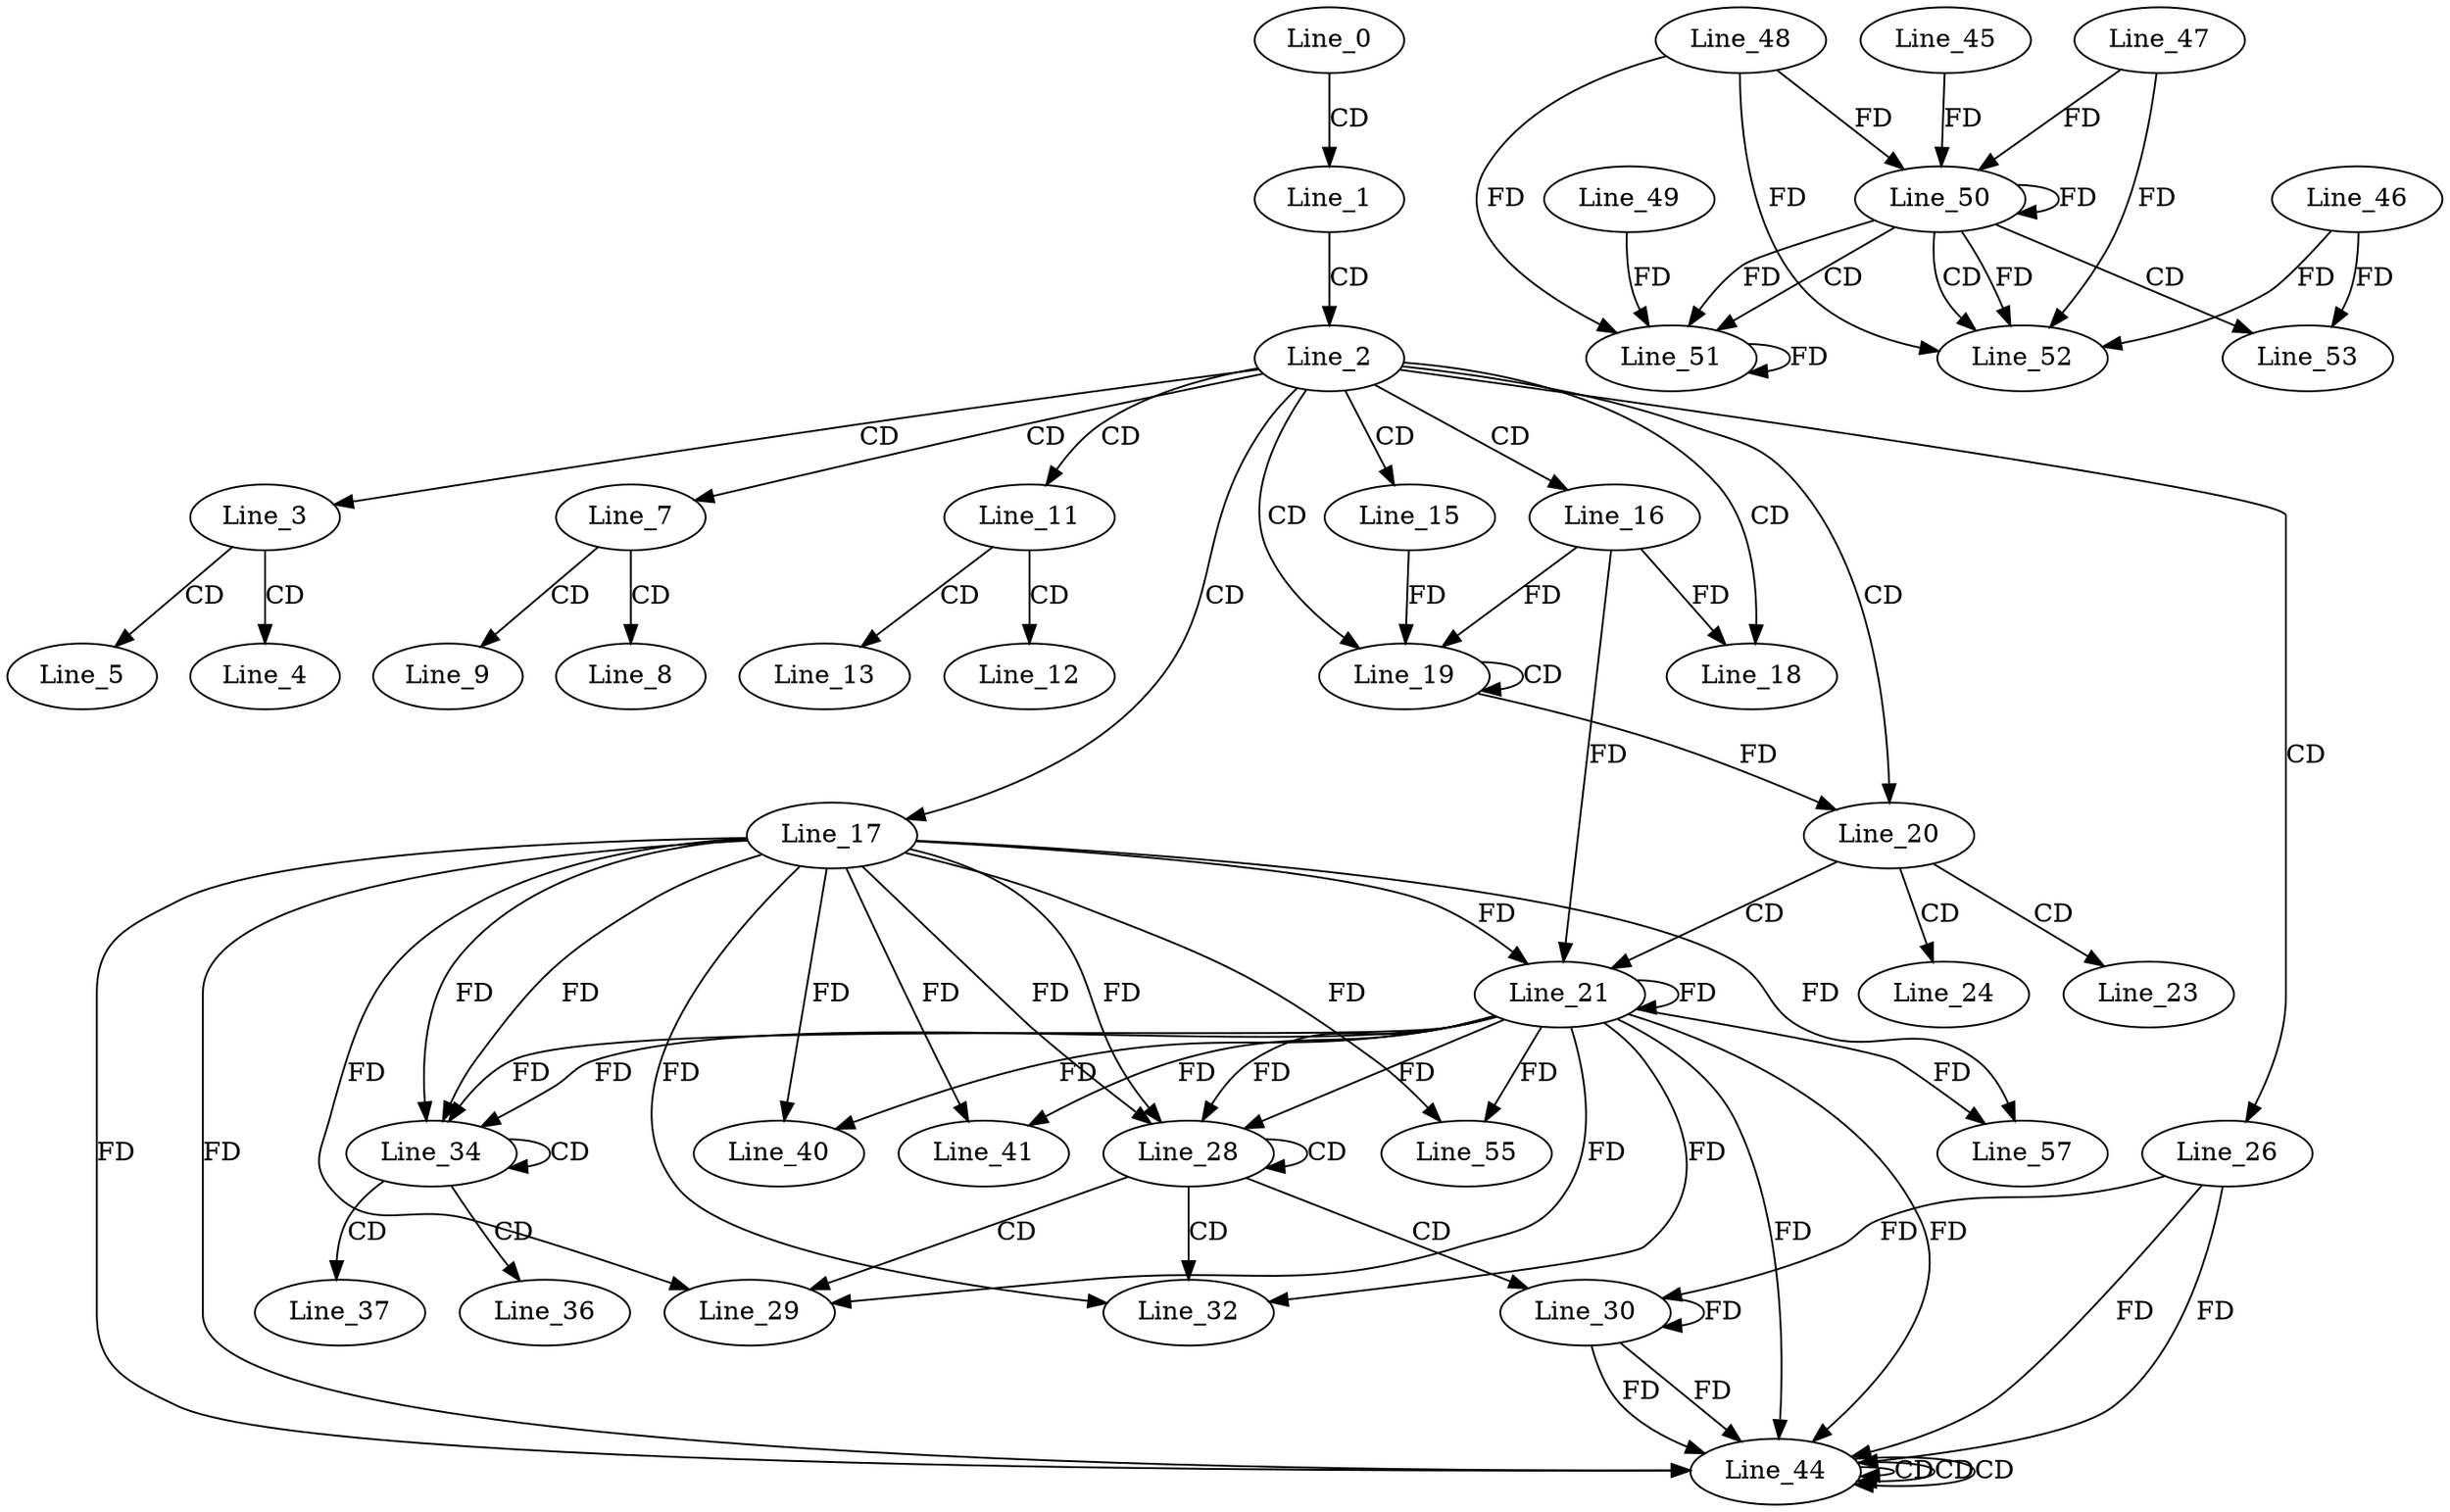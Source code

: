 digraph G {
  Line_0;
  Line_1;
  Line_2;
  Line_3;
  Line_4;
  Line_5;
  Line_7;
  Line_8;
  Line_9;
  Line_11;
  Line_12;
  Line_13;
  Line_15;
  Line_16;
  Line_17;
  Line_18;
  Line_19;
  Line_19;
  Line_20;
  Line_21;
  Line_21;
  Line_23;
  Line_24;
  Line_26;
  Line_28;
  Line_28;
  Line_29;
  Line_29;
  Line_30;
  Line_32;
  Line_34;
  Line_34;
  Line_36;
  Line_37;
  Line_40;
  Line_41;
  Line_44;
  Line_44;
  Line_44;
  Line_44;
  Line_44;
  Line_44;
  Line_50;
  Line_48;
  Line_50;
  Line_45;
  Line_47;
  Line_50;
  Line_51;
  Line_49;
  Line_52;
  Line_46;
  Line_53;
  Line_55;
  Line_57;
  Line_0 -> Line_1 [ label="CD" ];
  Line_1 -> Line_2 [ label="CD" ];
  Line_2 -> Line_3 [ label="CD" ];
  Line_3 -> Line_4 [ label="CD" ];
  Line_3 -> Line_5 [ label="CD" ];
  Line_2 -> Line_7 [ label="CD" ];
  Line_7 -> Line_8 [ label="CD" ];
  Line_7 -> Line_9 [ label="CD" ];
  Line_2 -> Line_11 [ label="CD" ];
  Line_11 -> Line_12 [ label="CD" ];
  Line_11 -> Line_13 [ label="CD" ];
  Line_2 -> Line_15 [ label="CD" ];
  Line_2 -> Line_16 [ label="CD" ];
  Line_2 -> Line_17 [ label="CD" ];
  Line_2 -> Line_18 [ label="CD" ];
  Line_16 -> Line_18 [ label="FD" ];
  Line_2 -> Line_19 [ label="CD" ];
  Line_19 -> Line_19 [ label="CD" ];
  Line_16 -> Line_19 [ label="FD" ];
  Line_15 -> Line_19 [ label="FD" ];
  Line_2 -> Line_20 [ label="CD" ];
  Line_19 -> Line_20 [ label="FD" ];
  Line_20 -> Line_21 [ label="CD" ];
  Line_17 -> Line_21 [ label="FD" ];
  Line_21 -> Line_21 [ label="FD" ];
  Line_16 -> Line_21 [ label="FD" ];
  Line_20 -> Line_23 [ label="CD" ];
  Line_20 -> Line_24 [ label="CD" ];
  Line_2 -> Line_26 [ label="CD" ];
  Line_17 -> Line_28 [ label="FD" ];
  Line_21 -> Line_28 [ label="FD" ];
  Line_28 -> Line_28 [ label="CD" ];
  Line_17 -> Line_28 [ label="FD" ];
  Line_21 -> Line_28 [ label="FD" ];
  Line_28 -> Line_29 [ label="CD" ];
  Line_17 -> Line_29 [ label="FD" ];
  Line_21 -> Line_29 [ label="FD" ];
  Line_28 -> Line_30 [ label="CD" ];
  Line_26 -> Line_30 [ label="FD" ];
  Line_30 -> Line_30 [ label="FD" ];
  Line_28 -> Line_32 [ label="CD" ];
  Line_17 -> Line_32 [ label="FD" ];
  Line_21 -> Line_32 [ label="FD" ];
  Line_17 -> Line_34 [ label="FD" ];
  Line_21 -> Line_34 [ label="FD" ];
  Line_34 -> Line_34 [ label="CD" ];
  Line_17 -> Line_34 [ label="FD" ];
  Line_21 -> Line_34 [ label="FD" ];
  Line_34 -> Line_36 [ label="CD" ];
  Line_34 -> Line_37 [ label="CD" ];
  Line_17 -> Line_40 [ label="FD" ];
  Line_21 -> Line_40 [ label="FD" ];
  Line_17 -> Line_41 [ label="FD" ];
  Line_21 -> Line_41 [ label="FD" ];
  Line_26 -> Line_44 [ label="FD" ];
  Line_30 -> Line_44 [ label="FD" ];
  Line_44 -> Line_44 [ label="CD" ];
  Line_26 -> Line_44 [ label="FD" ];
  Line_30 -> Line_44 [ label="FD" ];
  Line_44 -> Line_44 [ label="CD" ];
  Line_17 -> Line_44 [ label="FD" ];
  Line_21 -> Line_44 [ label="FD" ];
  Line_44 -> Line_44 [ label="CD" ];
  Line_17 -> Line_44 [ label="FD" ];
  Line_21 -> Line_44 [ label="FD" ];
  Line_50 -> Line_50 [ label="FD" ];
  Line_48 -> Line_50 [ label="FD" ];
  Line_45 -> Line_50 [ label="FD" ];
  Line_47 -> Line_50 [ label="FD" ];
  Line_50 -> Line_51 [ label="CD" ];
  Line_51 -> Line_51 [ label="FD" ];
  Line_49 -> Line_51 [ label="FD" ];
  Line_50 -> Line_51 [ label="FD" ];
  Line_48 -> Line_51 [ label="FD" ];
  Line_50 -> Line_52 [ label="CD" ];
  Line_46 -> Line_52 [ label="FD" ];
  Line_47 -> Line_52 [ label="FD" ];
  Line_50 -> Line_52 [ label="FD" ];
  Line_48 -> Line_52 [ label="FD" ];
  Line_50 -> Line_53 [ label="CD" ];
  Line_46 -> Line_53 [ label="FD" ];
  Line_17 -> Line_55 [ label="FD" ];
  Line_21 -> Line_55 [ label="FD" ];
  Line_17 -> Line_57 [ label="FD" ];
  Line_21 -> Line_57 [ label="FD" ];
}
